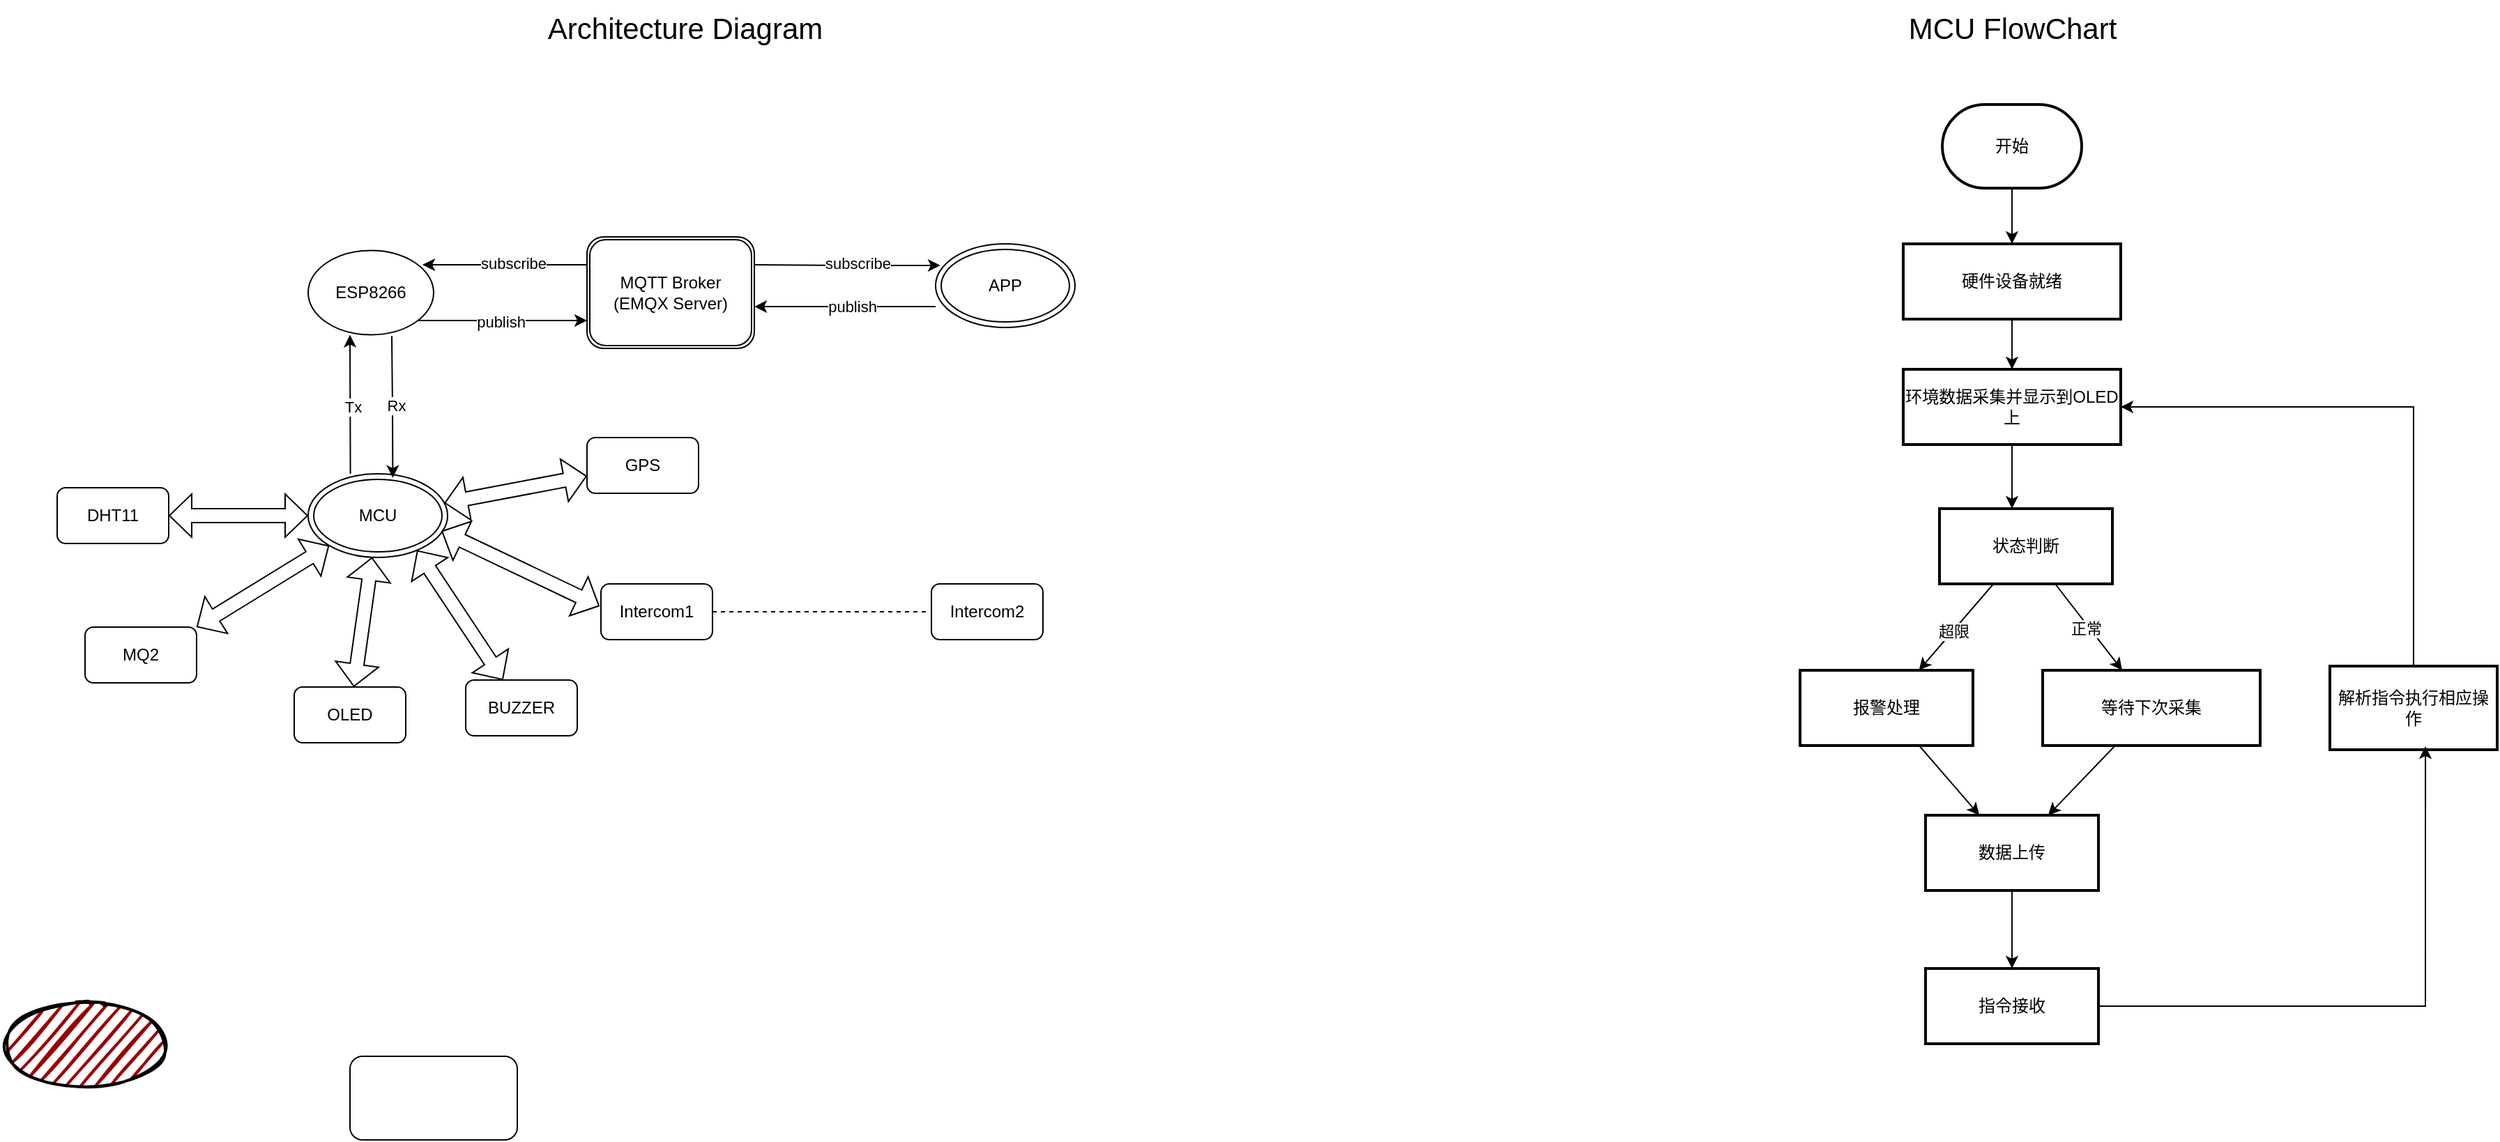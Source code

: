 <mxfile version="26.1.1">
  <diagram name="第 1 页" id="XSm_oSP1CjQKR2EKUibn">
    <mxGraphModel dx="833" dy="559" grid="0" gridSize="10" guides="1" tooltips="1" connect="1" arrows="1" fold="1" page="1" pageScale="1" pageWidth="3300" pageHeight="4681" math="0" shadow="0">
      <root>
        <mxCell id="0" />
        <mxCell id="1" parent="0" />
        <mxCell id="Tru2G3mQ1BGQL0BF6qfR-82" style="edgeStyle=orthogonalEdgeStyle;rounded=0;orthogonalLoop=1;jettySize=auto;html=1;" parent="1" source="Tru2G3mQ1BGQL0BF6qfR-46" target="Tru2G3mQ1BGQL0BF6qfR-49" edge="1">
          <mxGeometry relative="1" as="geometry" />
        </mxCell>
        <mxCell id="Tru2G3mQ1BGQL0BF6qfR-46" value="硬件设备就绪" style="whiteSpace=wrap;strokeWidth=2;" parent="1" vertex="1">
          <mxGeometry x="1494" y="265" width="156" height="54" as="geometry" />
        </mxCell>
        <mxCell id="Tru2G3mQ1BGQL0BF6qfR-85" value="" style="edgeStyle=orthogonalEdgeStyle;rounded=0;orthogonalLoop=1;jettySize=auto;html=1;" parent="1" source="Tru2G3mQ1BGQL0BF6qfR-49" target="Tru2G3mQ1BGQL0BF6qfR-51" edge="1">
          <mxGeometry relative="1" as="geometry">
            <Array as="points">
              <mxPoint x="1572" y="445" />
              <mxPoint x="1572" y="445" />
            </Array>
          </mxGeometry>
        </mxCell>
        <mxCell id="Tru2G3mQ1BGQL0BF6qfR-49" value="环境数据采集并显示到OLED上" style="whiteSpace=wrap;strokeWidth=2;" parent="1" vertex="1">
          <mxGeometry x="1494" y="355" width="156" height="54" as="geometry" />
        </mxCell>
        <mxCell id="Tru2G3mQ1BGQL0BF6qfR-51" value="状态判断" style="whiteSpace=wrap;strokeWidth=2;" parent="1" vertex="1">
          <mxGeometry x="1520" y="455" width="124" height="54" as="geometry" />
        </mxCell>
        <mxCell id="Tru2G3mQ1BGQL0BF6qfR-52" value="报警处理" style="whiteSpace=wrap;strokeWidth=2;" parent="1" vertex="1">
          <mxGeometry x="1420" y="571" width="124" height="54" as="geometry" />
        </mxCell>
        <mxCell id="Tru2G3mQ1BGQL0BF6qfR-53" value="等待下次采集" style="whiteSpace=wrap;strokeWidth=2;" parent="1" vertex="1">
          <mxGeometry x="1594" y="571" width="156" height="54" as="geometry" />
        </mxCell>
        <mxCell id="Tru2G3mQ1BGQL0BF6qfR-54" value="数据上传" style="whiteSpace=wrap;strokeWidth=2;" parent="1" vertex="1">
          <mxGeometry x="1510" y="675" width="124" height="54" as="geometry" />
        </mxCell>
        <mxCell id="Tru2G3mQ1BGQL0BF6qfR-55" value="指令接收" style="whiteSpace=wrap;strokeWidth=2;" parent="1" vertex="1">
          <mxGeometry x="1510" y="785" width="124" height="54" as="geometry" />
        </mxCell>
        <mxCell id="Tru2G3mQ1BGQL0BF6qfR-68" value="" style="endArrow=classic;html=1;rounded=0;" parent="1" source="Tru2G3mQ1BGQL0BF6qfR-54" target="Tru2G3mQ1BGQL0BF6qfR-55" edge="1">
          <mxGeometry width="50" height="50" relative="1" as="geometry">
            <mxPoint x="1662" y="745" as="sourcePoint" />
            <mxPoint x="1712" y="695" as="targetPoint" />
          </mxGeometry>
        </mxCell>
        <mxCell id="Tru2G3mQ1BGQL0BF6qfR-69" value="" style="endArrow=classic;html=1;rounded=0;" parent="1" source="Tru2G3mQ1BGQL0BF6qfR-53" target="Tru2G3mQ1BGQL0BF6qfR-54" edge="1">
          <mxGeometry width="50" height="50" relative="1" as="geometry">
            <mxPoint x="1670" y="685" as="sourcePoint" />
            <mxPoint x="1720" y="635" as="targetPoint" />
          </mxGeometry>
        </mxCell>
        <mxCell id="Tru2G3mQ1BGQL0BF6qfR-70" value="" style="endArrow=classic;html=1;rounded=0;" parent="1" source="Tru2G3mQ1BGQL0BF6qfR-52" target="Tru2G3mQ1BGQL0BF6qfR-54" edge="1">
          <mxGeometry width="50" height="50" relative="1" as="geometry">
            <mxPoint x="1670" y="685" as="sourcePoint" />
            <mxPoint x="1720" y="635" as="targetPoint" />
          </mxGeometry>
        </mxCell>
        <mxCell id="Tru2G3mQ1BGQL0BF6qfR-71" value="" style="endArrow=classic;html=1;rounded=0;" parent="1" source="Tru2G3mQ1BGQL0BF6qfR-51" target="Tru2G3mQ1BGQL0BF6qfR-52" edge="1">
          <mxGeometry width="50" height="50" relative="1" as="geometry">
            <mxPoint x="1550" y="555" as="sourcePoint" />
            <mxPoint x="1510" y="565" as="targetPoint" />
          </mxGeometry>
        </mxCell>
        <mxCell id="Tru2G3mQ1BGQL0BF6qfR-72" value="超限" style="edgeLabel;html=1;align=center;verticalAlign=middle;resizable=0;points=[];" parent="Tru2G3mQ1BGQL0BF6qfR-71" vertex="1" connectable="0">
          <mxGeometry x="0.078" relative="1" as="geometry">
            <mxPoint as="offset" />
          </mxGeometry>
        </mxCell>
        <mxCell id="Tru2G3mQ1BGQL0BF6qfR-73" value="" style="endArrow=classic;html=1;rounded=0;" parent="1" source="Tru2G3mQ1BGQL0BF6qfR-51" target="Tru2G3mQ1BGQL0BF6qfR-53" edge="1">
          <mxGeometry width="50" height="50" relative="1" as="geometry">
            <mxPoint x="1550" y="555" as="sourcePoint" />
            <mxPoint x="1600" y="505" as="targetPoint" />
          </mxGeometry>
        </mxCell>
        <mxCell id="Tru2G3mQ1BGQL0BF6qfR-74" value="正常" style="edgeLabel;html=1;align=center;verticalAlign=middle;resizable=0;points=[];" parent="Tru2G3mQ1BGQL0BF6qfR-73" vertex="1" connectable="0">
          <mxGeometry x="-0.086" relative="1" as="geometry">
            <mxPoint y="3" as="offset" />
          </mxGeometry>
        </mxCell>
        <mxCell id="Tru2G3mQ1BGQL0BF6qfR-78" style="edgeStyle=orthogonalEdgeStyle;rounded=0;orthogonalLoop=1;jettySize=auto;html=1;exitX=0.5;exitY=1;exitDx=0;exitDy=0;exitPerimeter=0;" parent="1" source="Tru2G3mQ1BGQL0BF6qfR-77" target="Tru2G3mQ1BGQL0BF6qfR-46" edge="1">
          <mxGeometry relative="1" as="geometry" />
        </mxCell>
        <mxCell id="Tru2G3mQ1BGQL0BF6qfR-77" value="开始" style="strokeWidth=2;html=1;shape=mxgraph.flowchart.terminator;whiteSpace=wrap;" parent="1" vertex="1">
          <mxGeometry x="1522" y="165" width="100" height="60" as="geometry" />
        </mxCell>
        <mxCell id="Tru2G3mQ1BGQL0BF6qfR-83" style="edgeStyle=orthogonalEdgeStyle;rounded=0;orthogonalLoop=1;jettySize=auto;html=1;exitX=0.5;exitY=0;exitDx=0;exitDy=0;entryX=1;entryY=0.5;entryDx=0;entryDy=0;" parent="1" source="Tru2G3mQ1BGQL0BF6qfR-80" target="Tru2G3mQ1BGQL0BF6qfR-49" edge="1">
          <mxGeometry relative="1" as="geometry" />
        </mxCell>
        <mxCell id="Tru2G3mQ1BGQL0BF6qfR-80" value="解析指令执行相应操作" style="rounded=0;whiteSpace=wrap;html=1;strokeWidth=2;" parent="1" vertex="1">
          <mxGeometry x="1800" y="568" width="120" height="60" as="geometry" />
        </mxCell>
        <mxCell id="Tru2G3mQ1BGQL0BF6qfR-84" style="edgeStyle=orthogonalEdgeStyle;rounded=0;orthogonalLoop=1;jettySize=auto;html=1;exitX=1;exitY=0.5;exitDx=0;exitDy=0;entryX=0.571;entryY=0.959;entryDx=0;entryDy=0;entryPerimeter=0;" parent="1" source="Tru2G3mQ1BGQL0BF6qfR-55" target="Tru2G3mQ1BGQL0BF6qfR-80" edge="1">
          <mxGeometry relative="1" as="geometry" />
        </mxCell>
        <mxCell id="Tru2G3mQ1BGQL0BF6qfR-86" value="&lt;font style=&quot;font-size: 21px;&quot;&gt;MCU FlowChart&lt;/font&gt;" style="text;html=1;align=center;verticalAlign=middle;resizable=0;points=[];autosize=1;strokeColor=none;fillColor=none;strokeWidth=5;" parent="1" vertex="1">
          <mxGeometry x="1487" y="90" width="170" height="40" as="geometry" />
        </mxCell>
        <mxCell id="kN1zlFRy2AFNIoLn2qj6-1" value="&lt;font style=&quot;font-size: 21px;&quot;&gt;Architecture Diagram&lt;/font&gt;" style="text;html=1;align=center;verticalAlign=middle;resizable=0;points=[];autosize=1;strokeColor=none;fillColor=none;strokeWidth=5;" parent="1" vertex="1">
          <mxGeometry x="510" y="90" width="220" height="40" as="geometry" />
        </mxCell>
        <mxCell id="kN1zlFRy2AFNIoLn2qj6-3" value="" style="rounded=1;whiteSpace=wrap;html=1;" parent="1" vertex="1">
          <mxGeometry x="380" y="848" width="120" height="60" as="geometry" />
        </mxCell>
        <mxCell id="kN1zlFRy2AFNIoLn2qj6-15" style="edgeStyle=orthogonalEdgeStyle;rounded=0;orthogonalLoop=1;jettySize=auto;html=1;" parent="1" edge="1">
          <mxGeometry relative="1" as="geometry">
            <mxPoint x="552" y="280.004" as="sourcePoint" />
            <mxPoint x="432" y="280" as="targetPoint" />
            <Array as="points">
              <mxPoint x="522" y="280" />
              <mxPoint x="522" y="280" />
            </Array>
          </mxGeometry>
        </mxCell>
        <mxCell id="kN1zlFRy2AFNIoLn2qj6-21" value="&lt;h2 style=&quot;border: 0px; border-collapse: collapse; border-spacing: 0px; list-style: none; margin: 0px; padding: 0px; font-variant-numeric: normal; font-variant-east-asian: normal; font-variant-alternates: normal; font-size-adjust: none; font-kerning: auto; font-optical-sizing: auto; font-feature-settings: normal; font-variation-settings: normal; font-variant-position: normal; font-variant-emoji: normal; font-weight: 400; font-stretch: normal; line-height: 48px; font-family: Arial, Helvetica, sans-serif; overflow-wrap: break-word; color: rgb(17, 17, 17); text-align: left; text-wrap-mode: wrap;&quot; class=&quot;b_focusTextMedium&quot;&gt;&lt;br&gt;&lt;/h2&gt;" style="edgeLabel;html=1;align=center;verticalAlign=middle;resizable=0;points=[];" parent="kN1zlFRy2AFNIoLn2qj6-15" vertex="1" connectable="0">
          <mxGeometry x="-0.027" y="-3" relative="1" as="geometry">
            <mxPoint as="offset" />
          </mxGeometry>
        </mxCell>
        <mxCell id="kN1zlFRy2AFNIoLn2qj6-22" value="subscribe" style="edgeLabel;html=1;align=center;verticalAlign=middle;resizable=0;points=[];" parent="kN1zlFRy2AFNIoLn2qj6-15" vertex="1" connectable="0">
          <mxGeometry x="-0.08" y="-1" relative="1" as="geometry">
            <mxPoint as="offset" />
          </mxGeometry>
        </mxCell>
        <mxCell id="kN1zlFRy2AFNIoLn2qj6-6" value="MQTT Broker&lt;div&gt;&amp;nbsp;(EMQX Server)&amp;nbsp;&lt;/div&gt;" style="shape=ext;double=1;rounded=1;whiteSpace=wrap;html=1;" parent="1" vertex="1">
          <mxGeometry x="550" y="260" width="120" height="80" as="geometry" />
        </mxCell>
        <mxCell id="kN1zlFRy2AFNIoLn2qj6-7" value="MCU" style="ellipse;shape=doubleEllipse;whiteSpace=wrap;html=1;" parent="1" vertex="1">
          <mxGeometry x="350" y="430" width="100" height="60" as="geometry" />
        </mxCell>
        <mxCell id="kN1zlFRy2AFNIoLn2qj6-8" value="" style="ellipse;whiteSpace=wrap;html=1;strokeWidth=2;fillWeight=2;hachureGap=8;fillColor=#990000;fillStyle=dots;sketch=1;" parent="1" vertex="1">
          <mxGeometry x="130" y="810" width="120" height="60" as="geometry" />
        </mxCell>
        <mxCell id="kN1zlFRy2AFNIoLn2qj6-9" value="APP" style="ellipse;shape=doubleEllipse;whiteSpace=wrap;html=1;" parent="1" vertex="1">
          <mxGeometry x="800" y="265" width="100" height="60" as="geometry" />
        </mxCell>
        <mxCell id="kN1zlFRy2AFNIoLn2qj6-13" style="edgeStyle=orthogonalEdgeStyle;rounded=0;orthogonalLoop=1;jettySize=auto;html=1;" parent="1" source="kN1zlFRy2AFNIoLn2qj6-10" target="kN1zlFRy2AFNIoLn2qj6-6" edge="1">
          <mxGeometry relative="1" as="geometry">
            <Array as="points">
              <mxPoint x="490" y="320" />
              <mxPoint x="490" y="320" />
            </Array>
          </mxGeometry>
        </mxCell>
        <mxCell id="kN1zlFRy2AFNIoLn2qj6-23" value="publish" style="edgeLabel;html=1;align=center;verticalAlign=middle;resizable=0;points=[];" parent="kN1zlFRy2AFNIoLn2qj6-13" vertex="1" connectable="0">
          <mxGeometry x="-0.025" y="-1" relative="1" as="geometry">
            <mxPoint as="offset" />
          </mxGeometry>
        </mxCell>
        <mxCell id="kN1zlFRy2AFNIoLn2qj6-10" value="ESP8266" style="ellipse;whiteSpace=wrap;html=1;" parent="1" vertex="1">
          <mxGeometry x="350" y="269.75" width="90" height="60.5" as="geometry" />
        </mxCell>
        <mxCell id="kN1zlFRy2AFNIoLn2qj6-18" value="" style="endArrow=classic;html=1;rounded=0;exitX=0.4;exitY=0;exitDx=0;exitDy=0;exitPerimeter=0;entryX=0.33;entryY=1.001;entryDx=0;entryDy=0;entryPerimeter=0;" parent="1" edge="1">
          <mxGeometry width="50" height="50" relative="1" as="geometry">
            <mxPoint x="380.3" y="429.94" as="sourcePoint" />
            <mxPoint x="380.0" y="330.251" as="targetPoint" />
          </mxGeometry>
        </mxCell>
        <mxCell id="kN1zlFRy2AFNIoLn2qj6-20" value="Tx" style="edgeLabel;html=1;align=center;verticalAlign=middle;resizable=0;points=[];" parent="kN1zlFRy2AFNIoLn2qj6-18" vertex="1" connectable="0">
          <mxGeometry x="-0.029" y="-2" relative="1" as="geometry">
            <mxPoint as="offset" />
          </mxGeometry>
        </mxCell>
        <mxCell id="kN1zlFRy2AFNIoLn2qj6-28" style="edgeStyle=orthogonalEdgeStyle;rounded=0;orthogonalLoop=1;jettySize=auto;html=1;entryX=0.035;entryY=0.592;entryDx=0;entryDy=0;entryPerimeter=0;" parent="1" edge="1">
          <mxGeometry relative="1" as="geometry">
            <mxPoint x="670" y="279.999" as="sourcePoint" />
            <mxPoint x="803.5" y="280.49" as="targetPoint" />
          </mxGeometry>
        </mxCell>
        <mxCell id="kN1zlFRy2AFNIoLn2qj6-29" value="subscribe" style="edgeLabel;html=1;align=center;verticalAlign=middle;resizable=0;points=[];" parent="kN1zlFRy2AFNIoLn2qj6-28" vertex="1" connectable="0">
          <mxGeometry x="0.104" y="2" relative="1" as="geometry">
            <mxPoint as="offset" />
          </mxGeometry>
        </mxCell>
        <mxCell id="kN1zlFRy2AFNIoLn2qj6-30" style="edgeStyle=orthogonalEdgeStyle;rounded=0;orthogonalLoop=1;jettySize=auto;html=1;entryX=1;entryY=0.438;entryDx=0;entryDy=0;entryPerimeter=0;" parent="1" edge="1">
          <mxGeometry relative="1" as="geometry">
            <mxPoint x="800" y="310" as="sourcePoint" />
            <mxPoint x="670" y="310.04" as="targetPoint" />
            <Array as="points">
              <mxPoint x="770" y="310" />
              <mxPoint x="770" y="310" />
            </Array>
          </mxGeometry>
        </mxCell>
        <mxCell id="kN1zlFRy2AFNIoLn2qj6-31" value="publish" style="edgeLabel;html=1;align=center;verticalAlign=middle;resizable=0;points=[];" parent="kN1zlFRy2AFNIoLn2qj6-30" vertex="1" connectable="0">
          <mxGeometry x="-0.218" y="-1" relative="1" as="geometry">
            <mxPoint x="-9" y="1" as="offset" />
          </mxGeometry>
        </mxCell>
        <mxCell id="kN1zlFRy2AFNIoLn2qj6-33" style="edgeStyle=orthogonalEdgeStyle;rounded=0;orthogonalLoop=1;jettySize=auto;html=1;entryX=0.457;entryY=0.034;entryDx=0;entryDy=0;entryPerimeter=0;" parent="1" edge="1">
          <mxGeometry relative="1" as="geometry">
            <mxPoint x="410" y="331.1" as="sourcePoint" />
            <mxPoint x="410.7" y="432.89" as="targetPoint" />
          </mxGeometry>
        </mxCell>
        <mxCell id="kN1zlFRy2AFNIoLn2qj6-34" value="Rx" style="edgeLabel;html=1;align=center;verticalAlign=middle;resizable=0;points=[];" parent="kN1zlFRy2AFNIoLn2qj6-33" vertex="1" connectable="0">
          <mxGeometry x="-0.026" y="2" relative="1" as="geometry">
            <mxPoint as="offset" />
          </mxGeometry>
        </mxCell>
        <mxCell id="kN1zlFRy2AFNIoLn2qj6-43" value="MQ2" style="rounded=1;whiteSpace=wrap;html=1;" parent="1" vertex="1">
          <mxGeometry x="190" y="540" width="80" height="40" as="geometry" />
        </mxCell>
        <mxCell id="kN1zlFRy2AFNIoLn2qj6-44" value="DHT11" style="rounded=1;whiteSpace=wrap;html=1;" parent="1" vertex="1">
          <mxGeometry x="170" y="440" width="80" height="40" as="geometry" />
        </mxCell>
        <mxCell id="kN1zlFRy2AFNIoLn2qj6-45" value="GPS" style="rounded=1;whiteSpace=wrap;html=1;" parent="1" vertex="1">
          <mxGeometry x="550" y="404" width="80" height="40" as="geometry" />
        </mxCell>
        <mxCell id="kN1zlFRy2AFNIoLn2qj6-46" value="BUZZER" style="rounded=1;whiteSpace=wrap;html=1;" parent="1" vertex="1">
          <mxGeometry x="463" y="578" width="80" height="40" as="geometry" />
        </mxCell>
        <mxCell id="kN1zlFRy2AFNIoLn2qj6-47" value="OLED" style="rounded=1;whiteSpace=wrap;html=1;" parent="1" vertex="1">
          <mxGeometry x="340" y="583" width="80" height="40" as="geometry" />
        </mxCell>
        <mxCell id="kN1zlFRy2AFNIoLn2qj6-58" value="" style="shape=flexArrow;endArrow=classic;startArrow=classic;html=1;rounded=0;endSize=5;startSize=5;" parent="1" source="kN1zlFRy2AFNIoLn2qj6-44" target="kN1zlFRy2AFNIoLn2qj6-7" edge="1">
          <mxGeometry width="100" height="100" relative="1" as="geometry">
            <mxPoint x="520" y="570" as="sourcePoint" />
            <mxPoint x="620" y="470" as="targetPoint" />
          </mxGeometry>
        </mxCell>
        <mxCell id="kN1zlFRy2AFNIoLn2qj6-60" value="" style="shape=flexArrow;endArrow=classic;startArrow=classic;html=1;rounded=0;exitX=1;exitY=0;exitDx=0;exitDy=0;startSize=5;endSize=5;" parent="1" source="kN1zlFRy2AFNIoLn2qj6-43" target="kN1zlFRy2AFNIoLn2qj6-7" edge="1">
          <mxGeometry width="100" height="100" relative="1" as="geometry">
            <mxPoint x="420" y="520" as="sourcePoint" />
            <mxPoint x="520" y="420" as="targetPoint" />
          </mxGeometry>
        </mxCell>
        <mxCell id="kN1zlFRy2AFNIoLn2qj6-61" value="" style="shape=flexArrow;endArrow=classic;startArrow=classic;html=1;rounded=0;startSize=5;endSize=5;" parent="1" source="kN1zlFRy2AFNIoLn2qj6-47" target="kN1zlFRy2AFNIoLn2qj6-7" edge="1">
          <mxGeometry width="100" height="100" relative="1" as="geometry">
            <mxPoint x="362.5" y="686" as="sourcePoint" />
            <mxPoint x="457.5" y="628" as="targetPoint" />
          </mxGeometry>
        </mxCell>
        <mxCell id="kN1zlFRy2AFNIoLn2qj6-63" value="" style="shape=flexArrow;endArrow=classic;startArrow=classic;html=1;rounded=0;startSize=5;endSize=5;entryX=0.781;entryY=0.915;entryDx=0;entryDy=0;entryPerimeter=0;" parent="1" source="kN1zlFRy2AFNIoLn2qj6-46" target="kN1zlFRy2AFNIoLn2qj6-7" edge="1">
          <mxGeometry width="100" height="100" relative="1" as="geometry">
            <mxPoint x="410" y="588" as="sourcePoint" />
            <mxPoint x="430" y="480" as="targetPoint" />
            <Array as="points" />
          </mxGeometry>
        </mxCell>
        <mxCell id="kN1zlFRy2AFNIoLn2qj6-64" value="" style="shape=flexArrow;endArrow=classic;startArrow=classic;html=1;rounded=0;startSize=5;endSize=5;" parent="1" source="kN1zlFRy2AFNIoLn2qj6-45" target="kN1zlFRy2AFNIoLn2qj6-7" edge="1">
          <mxGeometry width="100" height="100" relative="1" as="geometry">
            <mxPoint x="542" y="560" as="sourcePoint" />
            <mxPoint x="445" y="491" as="targetPoint" />
            <Array as="points" />
          </mxGeometry>
        </mxCell>
        <mxCell id="UOdza7l45TcHm6_i0nI1-1" value="" style="shape=flexArrow;endArrow=classic;startArrow=classic;html=1;rounded=0;startSize=5;endSize=5;entryX=0.956;entryY=0.616;entryDx=0;entryDy=0;entryPerimeter=0;" edge="1" parent="1">
          <mxGeometry width="100" height="100" relative="1" as="geometry">
            <mxPoint x="559" y="525" as="sourcePoint" />
            <mxPoint x="445.6" y="471.0" as="targetPoint" />
            <Array as="points" />
          </mxGeometry>
        </mxCell>
        <mxCell id="UOdza7l45TcHm6_i0nI1-2" value="Intercom1" style="rounded=1;whiteSpace=wrap;html=1;" vertex="1" parent="1">
          <mxGeometry x="560" y="509" width="80" height="40" as="geometry" />
        </mxCell>
        <mxCell id="UOdza7l45TcHm6_i0nI1-3" value="Intercom2" style="rounded=1;whiteSpace=wrap;html=1;" vertex="1" parent="1">
          <mxGeometry x="797" y="509" width="80" height="40" as="geometry" />
        </mxCell>
        <mxCell id="UOdza7l45TcHm6_i0nI1-7" value="" style="endArrow=none;dashed=1;html=1;rounded=0;" edge="1" parent="1">
          <mxGeometry width="50" height="50" relative="1" as="geometry">
            <mxPoint x="640" y="529" as="sourcePoint" />
            <mxPoint x="796" y="529" as="targetPoint" />
          </mxGeometry>
        </mxCell>
      </root>
    </mxGraphModel>
  </diagram>
</mxfile>
